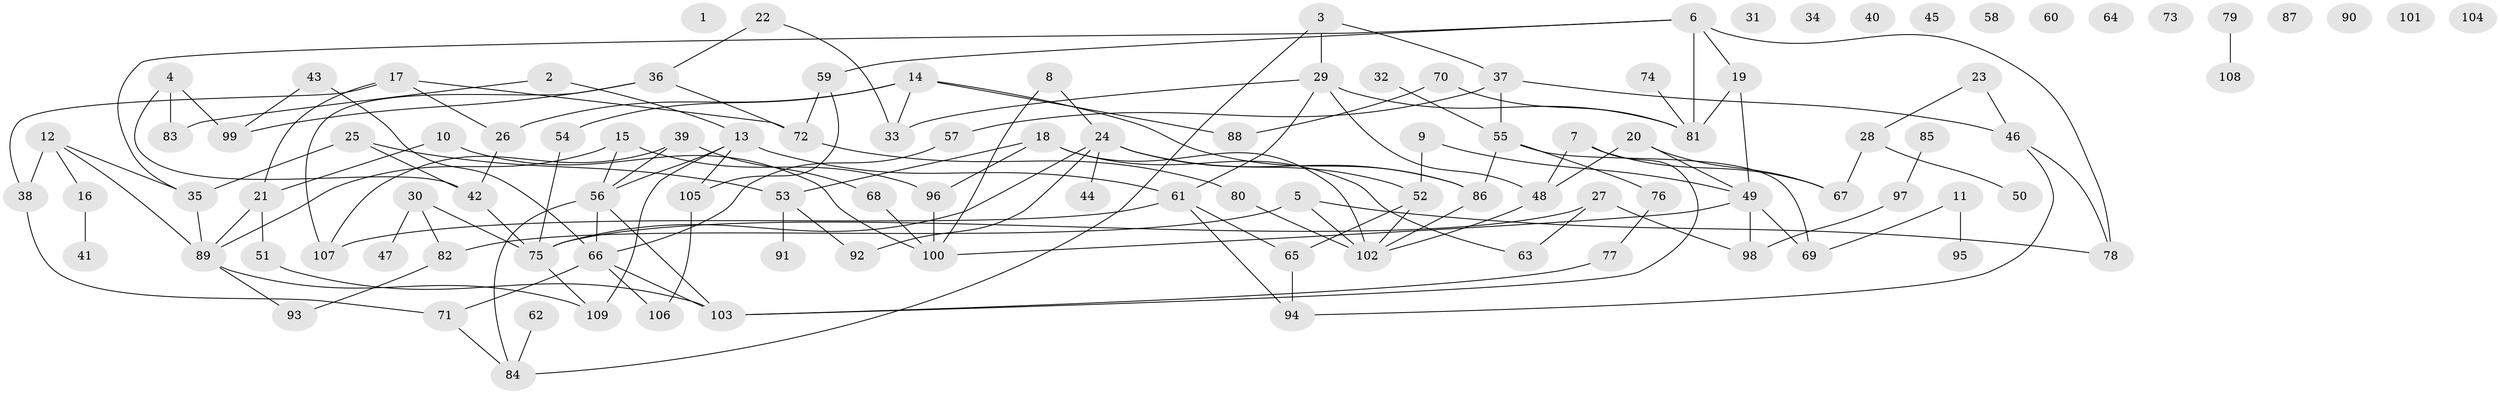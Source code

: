 // coarse degree distribution, {0: 0.17567567567567569, 5: 0.20270270270270271, 4: 0.10810810810810811, 2: 0.21621621621621623, 3: 0.08108108108108109, 1: 0.12162162162162163, 7: 0.04054054054054054, 8: 0.02702702702702703, 9: 0.013513513513513514, 6: 0.013513513513513514}
// Generated by graph-tools (version 1.1) at 2025/23/03/03/25 07:23:27]
// undirected, 109 vertices, 147 edges
graph export_dot {
graph [start="1"]
  node [color=gray90,style=filled];
  1;
  2;
  3;
  4;
  5;
  6;
  7;
  8;
  9;
  10;
  11;
  12;
  13;
  14;
  15;
  16;
  17;
  18;
  19;
  20;
  21;
  22;
  23;
  24;
  25;
  26;
  27;
  28;
  29;
  30;
  31;
  32;
  33;
  34;
  35;
  36;
  37;
  38;
  39;
  40;
  41;
  42;
  43;
  44;
  45;
  46;
  47;
  48;
  49;
  50;
  51;
  52;
  53;
  54;
  55;
  56;
  57;
  58;
  59;
  60;
  61;
  62;
  63;
  64;
  65;
  66;
  67;
  68;
  69;
  70;
  71;
  72;
  73;
  74;
  75;
  76;
  77;
  78;
  79;
  80;
  81;
  82;
  83;
  84;
  85;
  86;
  87;
  88;
  89;
  90;
  91;
  92;
  93;
  94;
  95;
  96;
  97;
  98;
  99;
  100;
  101;
  102;
  103;
  104;
  105;
  106;
  107;
  108;
  109;
  2 -- 13;
  2 -- 83;
  3 -- 29;
  3 -- 37;
  3 -- 84;
  4 -- 42;
  4 -- 83;
  4 -- 99;
  5 -- 78;
  5 -- 82;
  5 -- 102;
  6 -- 19;
  6 -- 35;
  6 -- 59;
  6 -- 78;
  6 -- 81;
  7 -- 48;
  7 -- 67;
  7 -- 103;
  8 -- 24;
  8 -- 100;
  9 -- 49;
  9 -- 52;
  10 -- 21;
  10 -- 100;
  11 -- 69;
  11 -- 95;
  12 -- 16;
  12 -- 35;
  12 -- 38;
  12 -- 89;
  13 -- 56;
  13 -- 61;
  13 -- 105;
  13 -- 109;
  14 -- 26;
  14 -- 33;
  14 -- 54;
  14 -- 86;
  14 -- 88;
  15 -- 56;
  15 -- 89;
  15 -- 96;
  16 -- 41;
  17 -- 21;
  17 -- 26;
  17 -- 38;
  17 -- 72;
  18 -- 53;
  18 -- 63;
  18 -- 96;
  18 -- 102;
  19 -- 49;
  19 -- 81;
  20 -- 48;
  20 -- 49;
  20 -- 67;
  21 -- 51;
  21 -- 89;
  22 -- 33;
  22 -- 36;
  23 -- 28;
  23 -- 46;
  24 -- 44;
  24 -- 52;
  24 -- 75;
  24 -- 86;
  24 -- 92;
  25 -- 35;
  25 -- 42;
  25 -- 53;
  26 -- 42;
  27 -- 63;
  27 -- 75;
  27 -- 98;
  28 -- 50;
  28 -- 67;
  29 -- 33;
  29 -- 48;
  29 -- 61;
  29 -- 81;
  30 -- 47;
  30 -- 75;
  30 -- 82;
  32 -- 55;
  35 -- 89;
  36 -- 72;
  36 -- 99;
  36 -- 107;
  37 -- 46;
  37 -- 55;
  37 -- 57;
  38 -- 71;
  39 -- 56;
  39 -- 68;
  39 -- 107;
  42 -- 75;
  43 -- 66;
  43 -- 99;
  46 -- 78;
  46 -- 94;
  48 -- 102;
  49 -- 69;
  49 -- 98;
  49 -- 100;
  51 -- 103;
  52 -- 65;
  52 -- 102;
  53 -- 91;
  53 -- 92;
  54 -- 75;
  55 -- 69;
  55 -- 76;
  55 -- 86;
  56 -- 66;
  56 -- 84;
  56 -- 103;
  57 -- 66;
  59 -- 72;
  59 -- 105;
  61 -- 65;
  61 -- 94;
  61 -- 107;
  62 -- 84;
  65 -- 94;
  66 -- 71;
  66 -- 103;
  66 -- 106;
  68 -- 100;
  70 -- 81;
  70 -- 88;
  71 -- 84;
  72 -- 80;
  74 -- 81;
  75 -- 109;
  76 -- 77;
  77 -- 103;
  79 -- 108;
  80 -- 102;
  82 -- 93;
  85 -- 97;
  86 -- 102;
  89 -- 93;
  89 -- 109;
  96 -- 100;
  97 -- 98;
  105 -- 106;
}
